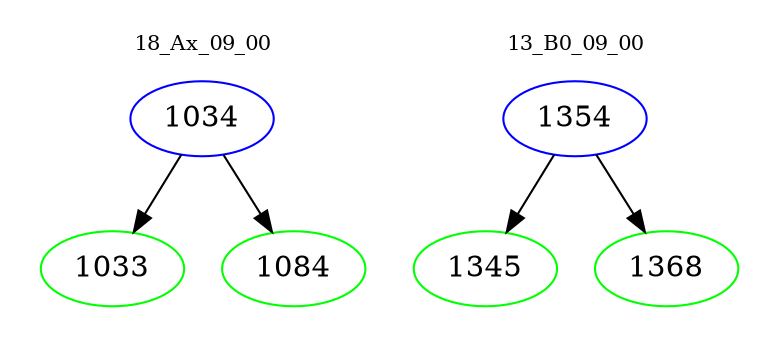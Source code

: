 digraph{
subgraph cluster_0 {
color = white
label = "18_Ax_09_00";
fontsize=10;
T0_1034 [label="1034", color="blue"]
T0_1034 -> T0_1033 [color="black"]
T0_1033 [label="1033", color="green"]
T0_1034 -> T0_1084 [color="black"]
T0_1084 [label="1084", color="green"]
}
subgraph cluster_1 {
color = white
label = "13_B0_09_00";
fontsize=10;
T1_1354 [label="1354", color="blue"]
T1_1354 -> T1_1345 [color="black"]
T1_1345 [label="1345", color="green"]
T1_1354 -> T1_1368 [color="black"]
T1_1368 [label="1368", color="green"]
}
}
